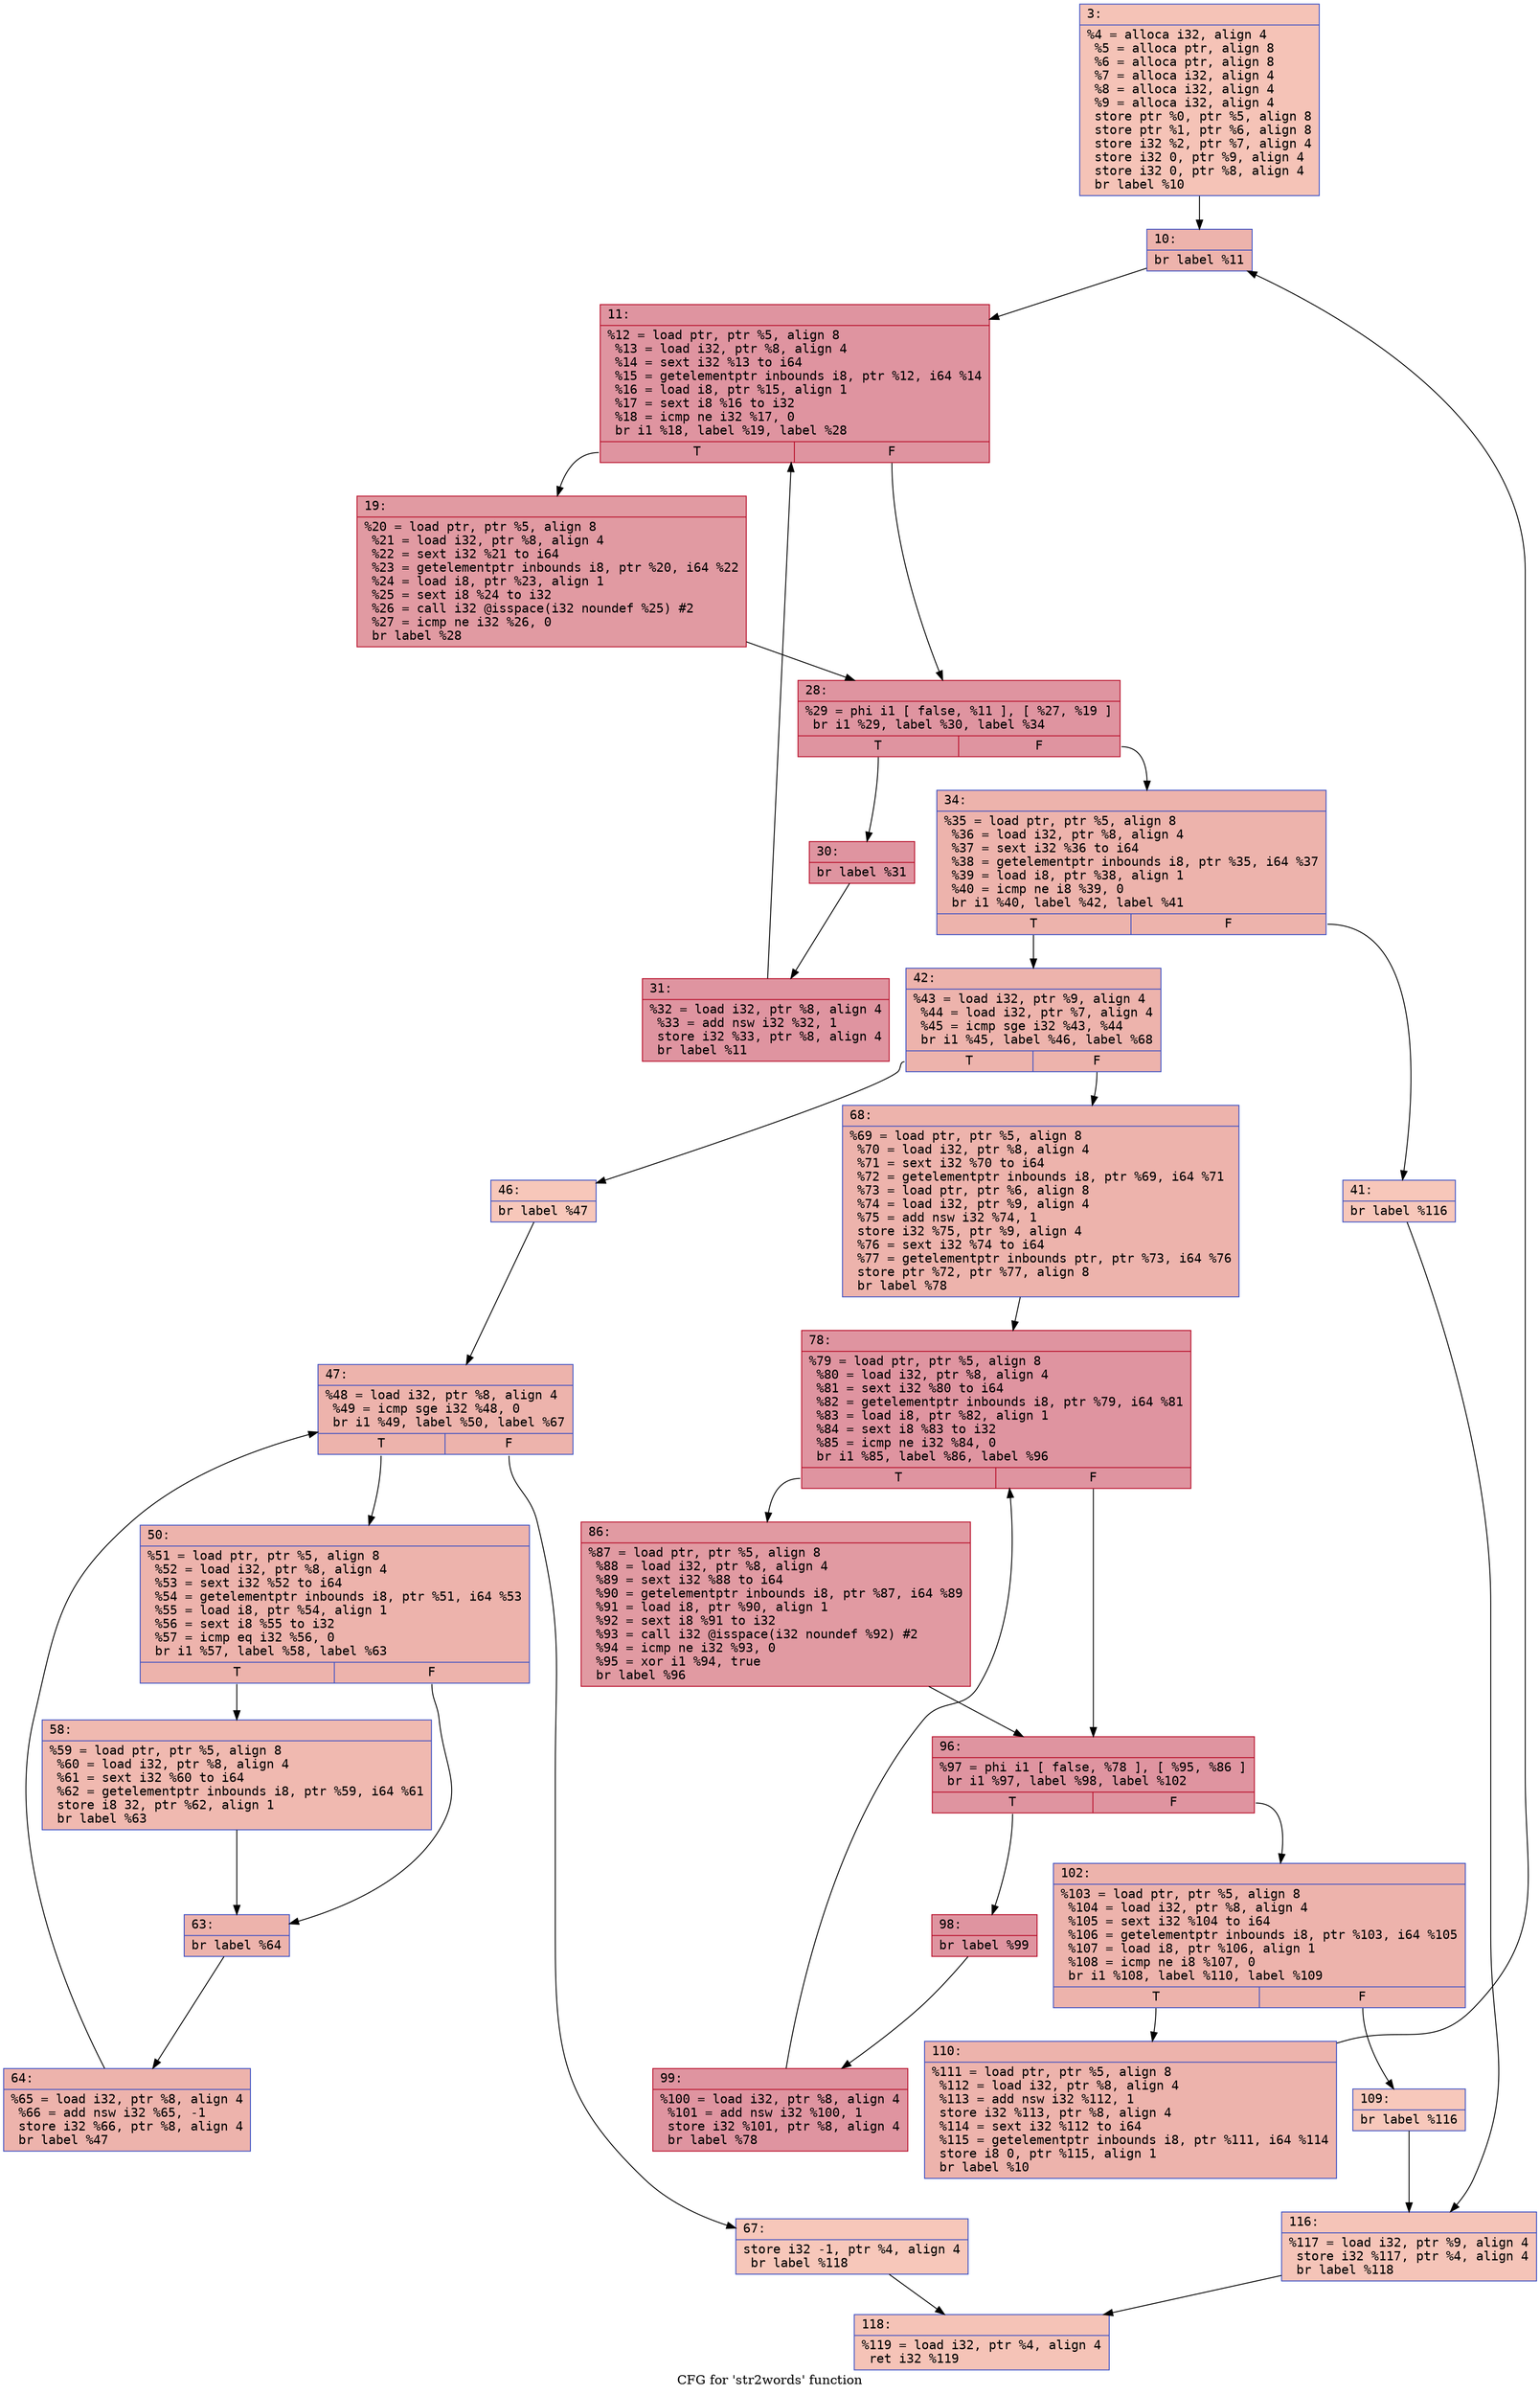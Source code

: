digraph "CFG for 'str2words' function" {
	label="CFG for 'str2words' function";

	Node0x600002189ea0 [shape=record,color="#3d50c3ff", style=filled, fillcolor="#e8765c70" fontname="Courier",label="{3:\l|  %4 = alloca i32, align 4\l  %5 = alloca ptr, align 8\l  %6 = alloca ptr, align 8\l  %7 = alloca i32, align 4\l  %8 = alloca i32, align 4\l  %9 = alloca i32, align 4\l  store ptr %0, ptr %5, align 8\l  store ptr %1, ptr %6, align 8\l  store i32 %2, ptr %7, align 4\l  store i32 0, ptr %9, align 4\l  store i32 0, ptr %8, align 4\l  br label %10\l}"];
	Node0x600002189ea0 -> Node0x600002189f40[tooltip="3 -> 10\nProbability 100.00%" ];
	Node0x600002189f40 [shape=record,color="#3d50c3ff", style=filled, fillcolor="#d6524470" fontname="Courier",label="{10:\l|  br label %11\l}"];
	Node0x600002189f40 -> Node0x600002189f90[tooltip="10 -> 11\nProbability 100.00%" ];
	Node0x600002189f90 [shape=record,color="#b70d28ff", style=filled, fillcolor="#b70d2870" fontname="Courier",label="{11:\l|  %12 = load ptr, ptr %5, align 8\l  %13 = load i32, ptr %8, align 4\l  %14 = sext i32 %13 to i64\l  %15 = getelementptr inbounds i8, ptr %12, i64 %14\l  %16 = load i8, ptr %15, align 1\l  %17 = sext i8 %16 to i32\l  %18 = icmp ne i32 %17, 0\l  br i1 %18, label %19, label %28\l|{<s0>T|<s1>F}}"];
	Node0x600002189f90:s0 -> Node0x600002189fe0[tooltip="11 -> 19\nProbability 62.50%" ];
	Node0x600002189f90:s1 -> Node0x60000218a030[tooltip="11 -> 28\nProbability 37.50%" ];
	Node0x600002189fe0 [shape=record,color="#b70d28ff", style=filled, fillcolor="#bb1b2c70" fontname="Courier",label="{19:\l|  %20 = load ptr, ptr %5, align 8\l  %21 = load i32, ptr %8, align 4\l  %22 = sext i32 %21 to i64\l  %23 = getelementptr inbounds i8, ptr %20, i64 %22\l  %24 = load i8, ptr %23, align 1\l  %25 = sext i8 %24 to i32\l  %26 = call i32 @isspace(i32 noundef %25) #2\l  %27 = icmp ne i32 %26, 0\l  br label %28\l}"];
	Node0x600002189fe0 -> Node0x60000218a030[tooltip="19 -> 28\nProbability 100.00%" ];
	Node0x60000218a030 [shape=record,color="#b70d28ff", style=filled, fillcolor="#b70d2870" fontname="Courier",label="{28:\l|  %29 = phi i1 [ false, %11 ], [ %27, %19 ]\l  br i1 %29, label %30, label %34\l|{<s0>T|<s1>F}}"];
	Node0x60000218a030:s0 -> Node0x60000218a080[tooltip="28 -> 30\nProbability 96.88%" ];
	Node0x60000218a030:s1 -> Node0x60000218a120[tooltip="28 -> 34\nProbability 3.12%" ];
	Node0x60000218a080 [shape=record,color="#b70d28ff", style=filled, fillcolor="#b70d2870" fontname="Courier",label="{30:\l|  br label %31\l}"];
	Node0x60000218a080 -> Node0x60000218a0d0[tooltip="30 -> 31\nProbability 100.00%" ];
	Node0x60000218a0d0 [shape=record,color="#b70d28ff", style=filled, fillcolor="#b70d2870" fontname="Courier",label="{31:\l|  %32 = load i32, ptr %8, align 4\l  %33 = add nsw i32 %32, 1\l  store i32 %33, ptr %8, align 4\l  br label %11\l}"];
	Node0x60000218a0d0 -> Node0x600002189f90[tooltip="31 -> 11\nProbability 100.00%" ];
	Node0x60000218a120 [shape=record,color="#3d50c3ff", style=filled, fillcolor="#d6524470" fontname="Courier",label="{34:\l|  %35 = load ptr, ptr %5, align 8\l  %36 = load i32, ptr %8, align 4\l  %37 = sext i32 %36 to i64\l  %38 = getelementptr inbounds i8, ptr %35, i64 %37\l  %39 = load i8, ptr %38, align 1\l  %40 = icmp ne i8 %39, 0\l  br i1 %40, label %42, label %41\l|{<s0>T|<s1>F}}"];
	Node0x60000218a120:s0 -> Node0x60000218a1c0[tooltip="34 -> 42\nProbability 96.88%" ];
	Node0x60000218a120:s1 -> Node0x60000218a170[tooltip="34 -> 41\nProbability 3.12%" ];
	Node0x60000218a170 [shape=record,color="#3d50c3ff", style=filled, fillcolor="#ec7f6370" fontname="Courier",label="{41:\l|  br label %116\l}"];
	Node0x60000218a170 -> Node0x60000218a710[tooltip="41 -> 116\nProbability 100.00%" ];
	Node0x60000218a1c0 [shape=record,color="#3d50c3ff", style=filled, fillcolor="#d6524470" fontname="Courier",label="{42:\l|  %43 = load i32, ptr %9, align 4\l  %44 = load i32, ptr %7, align 4\l  %45 = icmp sge i32 %43, %44\l  br i1 %45, label %46, label %68\l|{<s0>T|<s1>F}}"];
	Node0x60000218a1c0:s0 -> Node0x60000218a210[tooltip="42 -> 46\nProbability 3.12%" ];
	Node0x60000218a1c0:s1 -> Node0x60000218a440[tooltip="42 -> 68\nProbability 96.88%" ];
	Node0x60000218a210 [shape=record,color="#3d50c3ff", style=filled, fillcolor="#ec7f6370" fontname="Courier",label="{46:\l|  br label %47\l}"];
	Node0x60000218a210 -> Node0x60000218a260[tooltip="46 -> 47\nProbability 100.00%" ];
	Node0x60000218a260 [shape=record,color="#3d50c3ff", style=filled, fillcolor="#d6524470" fontname="Courier",label="{47:\l|  %48 = load i32, ptr %8, align 4\l  %49 = icmp sge i32 %48, 0\l  br i1 %49, label %50, label %67\l|{<s0>T|<s1>F}}"];
	Node0x60000218a260:s0 -> Node0x60000218a2b0[tooltip="47 -> 50\nProbability 96.88%" ];
	Node0x60000218a260:s1 -> Node0x60000218a3f0[tooltip="47 -> 67\nProbability 3.12%" ];
	Node0x60000218a2b0 [shape=record,color="#3d50c3ff", style=filled, fillcolor="#d6524470" fontname="Courier",label="{50:\l|  %51 = load ptr, ptr %5, align 8\l  %52 = load i32, ptr %8, align 4\l  %53 = sext i32 %52 to i64\l  %54 = getelementptr inbounds i8, ptr %51, i64 %53\l  %55 = load i8, ptr %54, align 1\l  %56 = sext i8 %55 to i32\l  %57 = icmp eq i32 %56, 0\l  br i1 %57, label %58, label %63\l|{<s0>T|<s1>F}}"];
	Node0x60000218a2b0:s0 -> Node0x60000218a300[tooltip="50 -> 58\nProbability 37.50%" ];
	Node0x60000218a2b0:s1 -> Node0x60000218a350[tooltip="50 -> 63\nProbability 62.50%" ];
	Node0x60000218a300 [shape=record,color="#3d50c3ff", style=filled, fillcolor="#de614d70" fontname="Courier",label="{58:\l|  %59 = load ptr, ptr %5, align 8\l  %60 = load i32, ptr %8, align 4\l  %61 = sext i32 %60 to i64\l  %62 = getelementptr inbounds i8, ptr %59, i64 %61\l  store i8 32, ptr %62, align 1\l  br label %63\l}"];
	Node0x60000218a300 -> Node0x60000218a350[tooltip="58 -> 63\nProbability 100.00%" ];
	Node0x60000218a350 [shape=record,color="#3d50c3ff", style=filled, fillcolor="#d6524470" fontname="Courier",label="{63:\l|  br label %64\l}"];
	Node0x60000218a350 -> Node0x60000218a3a0[tooltip="63 -> 64\nProbability 100.00%" ];
	Node0x60000218a3a0 [shape=record,color="#3d50c3ff", style=filled, fillcolor="#d6524470" fontname="Courier",label="{64:\l|  %65 = load i32, ptr %8, align 4\l  %66 = add nsw i32 %65, -1\l  store i32 %66, ptr %8, align 4\l  br label %47\l}"];
	Node0x60000218a3a0 -> Node0x60000218a260[tooltip="64 -> 47\nProbability 100.00%" ];
	Node0x60000218a3f0 [shape=record,color="#3d50c3ff", style=filled, fillcolor="#ec7f6370" fontname="Courier",label="{67:\l|  store i32 -1, ptr %4, align 4\l  br label %118\l}"];
	Node0x60000218a3f0 -> Node0x60000218a760[tooltip="67 -> 118\nProbability 100.00%" ];
	Node0x60000218a440 [shape=record,color="#3d50c3ff", style=filled, fillcolor="#d6524470" fontname="Courier",label="{68:\l|  %69 = load ptr, ptr %5, align 8\l  %70 = load i32, ptr %8, align 4\l  %71 = sext i32 %70 to i64\l  %72 = getelementptr inbounds i8, ptr %69, i64 %71\l  %73 = load ptr, ptr %6, align 8\l  %74 = load i32, ptr %9, align 4\l  %75 = add nsw i32 %74, 1\l  store i32 %75, ptr %9, align 4\l  %76 = sext i32 %74 to i64\l  %77 = getelementptr inbounds ptr, ptr %73, i64 %76\l  store ptr %72, ptr %77, align 8\l  br label %78\l}"];
	Node0x60000218a440 -> Node0x60000218a490[tooltip="68 -> 78\nProbability 100.00%" ];
	Node0x60000218a490 [shape=record,color="#b70d28ff", style=filled, fillcolor="#b70d2870" fontname="Courier",label="{78:\l|  %79 = load ptr, ptr %5, align 8\l  %80 = load i32, ptr %8, align 4\l  %81 = sext i32 %80 to i64\l  %82 = getelementptr inbounds i8, ptr %79, i64 %81\l  %83 = load i8, ptr %82, align 1\l  %84 = sext i8 %83 to i32\l  %85 = icmp ne i32 %84, 0\l  br i1 %85, label %86, label %96\l|{<s0>T|<s1>F}}"];
	Node0x60000218a490:s0 -> Node0x60000218a4e0[tooltip="78 -> 86\nProbability 62.50%" ];
	Node0x60000218a490:s1 -> Node0x60000218a530[tooltip="78 -> 96\nProbability 37.50%" ];
	Node0x60000218a4e0 [shape=record,color="#b70d28ff", style=filled, fillcolor="#bb1b2c70" fontname="Courier",label="{86:\l|  %87 = load ptr, ptr %5, align 8\l  %88 = load i32, ptr %8, align 4\l  %89 = sext i32 %88 to i64\l  %90 = getelementptr inbounds i8, ptr %87, i64 %89\l  %91 = load i8, ptr %90, align 1\l  %92 = sext i8 %91 to i32\l  %93 = call i32 @isspace(i32 noundef %92) #2\l  %94 = icmp ne i32 %93, 0\l  %95 = xor i1 %94, true\l  br label %96\l}"];
	Node0x60000218a4e0 -> Node0x60000218a530[tooltip="86 -> 96\nProbability 100.00%" ];
	Node0x60000218a530 [shape=record,color="#b70d28ff", style=filled, fillcolor="#b70d2870" fontname="Courier",label="{96:\l|  %97 = phi i1 [ false, %78 ], [ %95, %86 ]\l  br i1 %97, label %98, label %102\l|{<s0>T|<s1>F}}"];
	Node0x60000218a530:s0 -> Node0x60000218a580[tooltip="96 -> 98\nProbability 96.88%" ];
	Node0x60000218a530:s1 -> Node0x60000218a620[tooltip="96 -> 102\nProbability 3.12%" ];
	Node0x60000218a580 [shape=record,color="#b70d28ff", style=filled, fillcolor="#b70d2870" fontname="Courier",label="{98:\l|  br label %99\l}"];
	Node0x60000218a580 -> Node0x60000218a5d0[tooltip="98 -> 99\nProbability 100.00%" ];
	Node0x60000218a5d0 [shape=record,color="#b70d28ff", style=filled, fillcolor="#b70d2870" fontname="Courier",label="{99:\l|  %100 = load i32, ptr %8, align 4\l  %101 = add nsw i32 %100, 1\l  store i32 %101, ptr %8, align 4\l  br label %78\l}"];
	Node0x60000218a5d0 -> Node0x60000218a490[tooltip="99 -> 78\nProbability 100.00%" ];
	Node0x60000218a620 [shape=record,color="#3d50c3ff", style=filled, fillcolor="#d6524470" fontname="Courier",label="{102:\l|  %103 = load ptr, ptr %5, align 8\l  %104 = load i32, ptr %8, align 4\l  %105 = sext i32 %104 to i64\l  %106 = getelementptr inbounds i8, ptr %103, i64 %105\l  %107 = load i8, ptr %106, align 1\l  %108 = icmp ne i8 %107, 0\l  br i1 %108, label %110, label %109\l|{<s0>T|<s1>F}}"];
	Node0x60000218a620:s0 -> Node0x60000218a6c0[tooltip="102 -> 110\nProbability 96.88%" ];
	Node0x60000218a620:s1 -> Node0x60000218a670[tooltip="102 -> 109\nProbability 3.12%" ];
	Node0x60000218a670 [shape=record,color="#3d50c3ff", style=filled, fillcolor="#ed836670" fontname="Courier",label="{109:\l|  br label %116\l}"];
	Node0x60000218a670 -> Node0x60000218a710[tooltip="109 -> 116\nProbability 100.00%" ];
	Node0x60000218a6c0 [shape=record,color="#3d50c3ff", style=filled, fillcolor="#d6524470" fontname="Courier",label="{110:\l|  %111 = load ptr, ptr %5, align 8\l  %112 = load i32, ptr %8, align 4\l  %113 = add nsw i32 %112, 1\l  store i32 %113, ptr %8, align 4\l  %114 = sext i32 %112 to i64\l  %115 = getelementptr inbounds i8, ptr %111, i64 %114\l  store i8 0, ptr %115, align 1\l  br label %10\l}"];
	Node0x60000218a6c0 -> Node0x600002189f40[tooltip="110 -> 10\nProbability 100.00%" ];
	Node0x60000218a710 [shape=record,color="#3d50c3ff", style=filled, fillcolor="#e97a5f70" fontname="Courier",label="{116:\l|  %117 = load i32, ptr %9, align 4\l  store i32 %117, ptr %4, align 4\l  br label %118\l}"];
	Node0x60000218a710 -> Node0x60000218a760[tooltip="116 -> 118\nProbability 100.00%" ];
	Node0x60000218a760 [shape=record,color="#3d50c3ff", style=filled, fillcolor="#e8765c70" fontname="Courier",label="{118:\l|  %119 = load i32, ptr %4, align 4\l  ret i32 %119\l}"];
}
